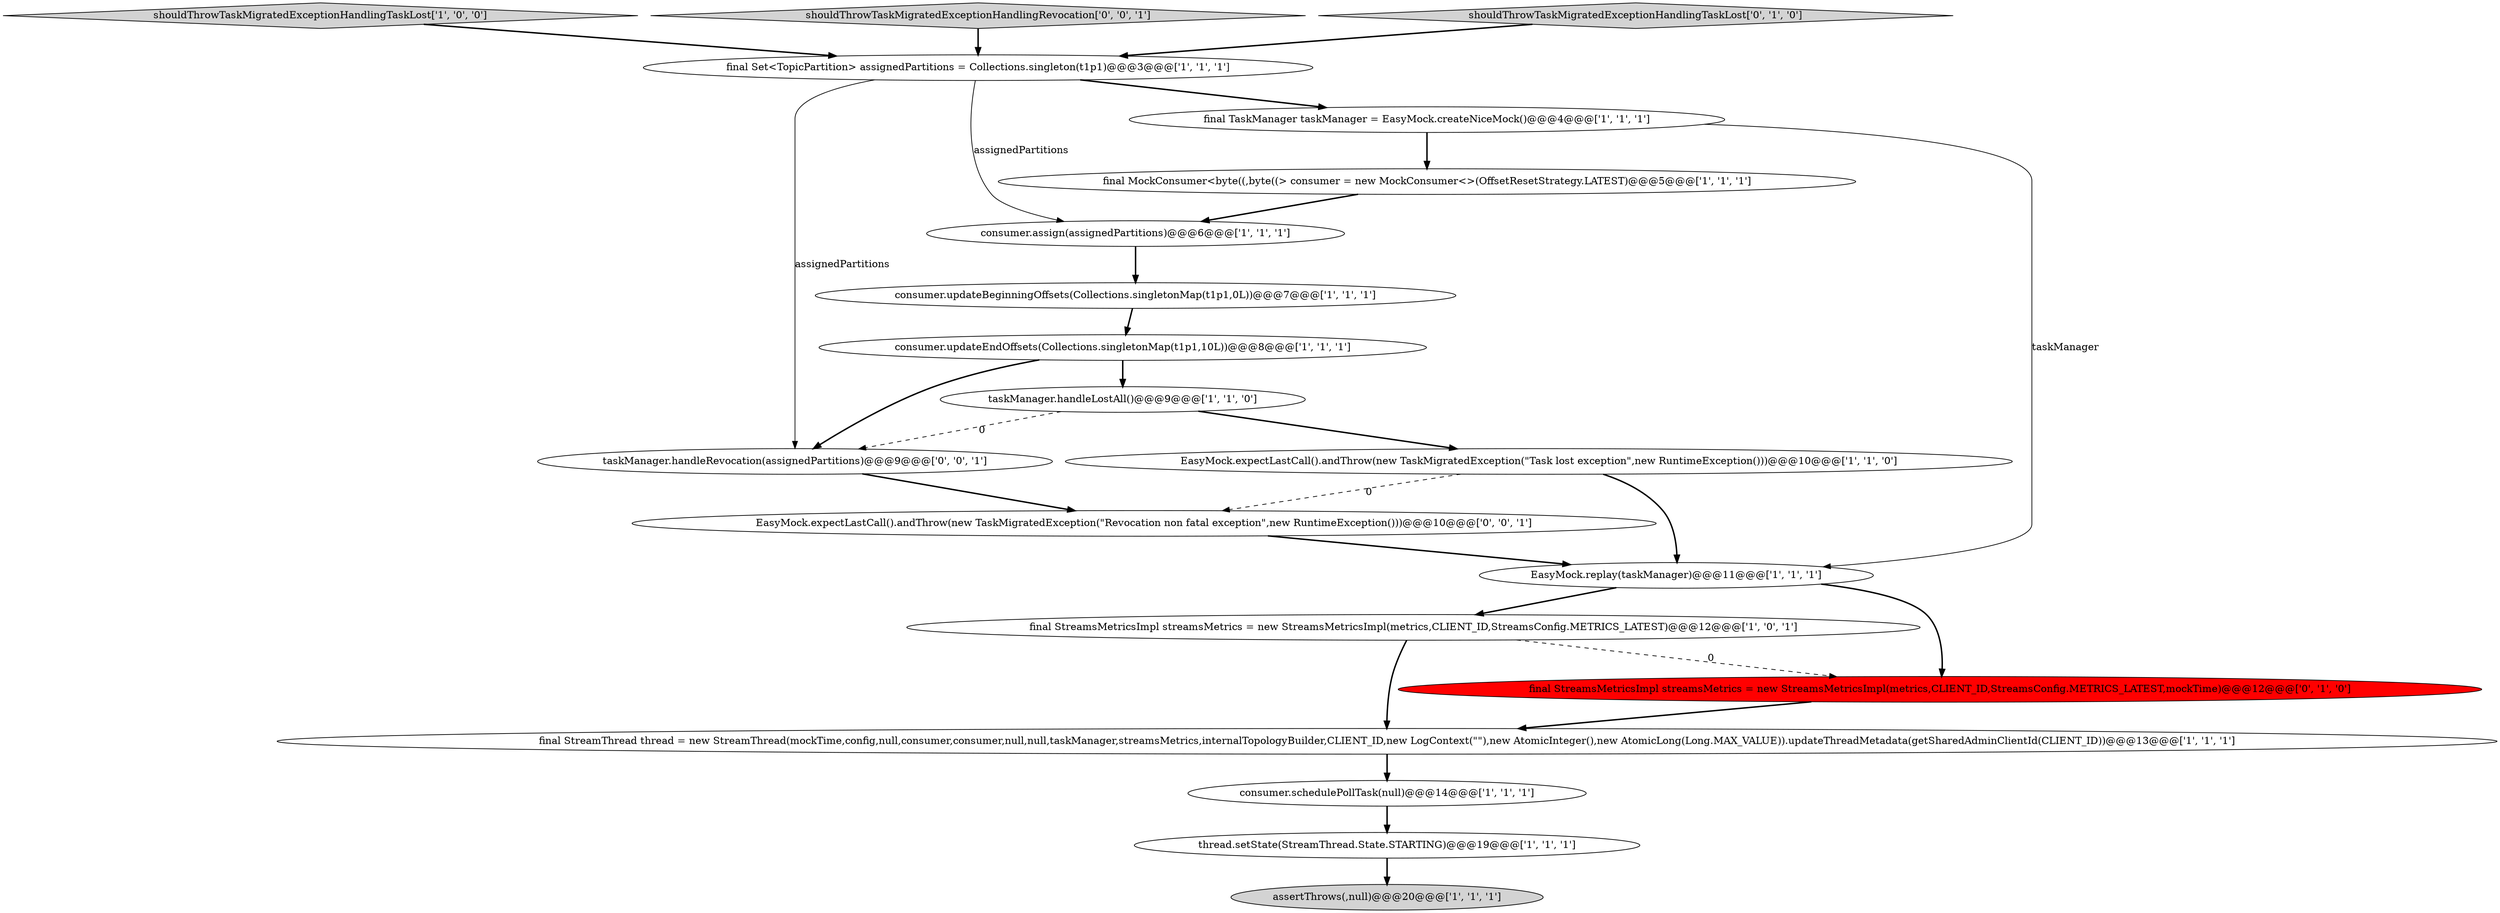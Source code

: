 digraph {
5 [style = filled, label = "shouldThrowTaskMigratedExceptionHandlingTaskLost['1', '0', '0']", fillcolor = lightgray, shape = diamond image = "AAA0AAABBB1BBB"];
18 [style = filled, label = "shouldThrowTaskMigratedExceptionHandlingRevocation['0', '0', '1']", fillcolor = lightgray, shape = diamond image = "AAA0AAABBB3BBB"];
0 [style = filled, label = "consumer.schedulePollTask(null)@@@14@@@['1', '1', '1']", fillcolor = white, shape = ellipse image = "AAA0AAABBB1BBB"];
19 [style = filled, label = "taskManager.handleRevocation(assignedPartitions)@@@9@@@['0', '0', '1']", fillcolor = white, shape = ellipse image = "AAA0AAABBB3BBB"];
8 [style = filled, label = "final StreamThread thread = new StreamThread(mockTime,config,null,consumer,consumer,null,null,taskManager,streamsMetrics,internalTopologyBuilder,CLIENT_ID,new LogContext(\"\"),new AtomicInteger(),new AtomicLong(Long.MAX_VALUE)).updateThreadMetadata(getSharedAdminClientId(CLIENT_ID))@@@13@@@['1', '1', '1']", fillcolor = white, shape = ellipse image = "AAA0AAABBB1BBB"];
11 [style = filled, label = "taskManager.handleLostAll()@@@9@@@['1', '1', '0']", fillcolor = white, shape = ellipse image = "AAA0AAABBB1BBB"];
12 [style = filled, label = "EasyMock.replay(taskManager)@@@11@@@['1', '1', '1']", fillcolor = white, shape = ellipse image = "AAA0AAABBB1BBB"];
14 [style = filled, label = "final StreamsMetricsImpl streamsMetrics = new StreamsMetricsImpl(metrics,CLIENT_ID,StreamsConfig.METRICS_LATEST)@@@12@@@['1', '0', '1']", fillcolor = white, shape = ellipse image = "AAA0AAABBB1BBB"];
15 [style = filled, label = "shouldThrowTaskMigratedExceptionHandlingTaskLost['0', '1', '0']", fillcolor = lightgray, shape = diamond image = "AAA0AAABBB2BBB"];
16 [style = filled, label = "final StreamsMetricsImpl streamsMetrics = new StreamsMetricsImpl(metrics,CLIENT_ID,StreamsConfig.METRICS_LATEST,mockTime)@@@12@@@['0', '1', '0']", fillcolor = red, shape = ellipse image = "AAA1AAABBB2BBB"];
6 [style = filled, label = "final Set<TopicPartition> assignedPartitions = Collections.singleton(t1p1)@@@3@@@['1', '1', '1']", fillcolor = white, shape = ellipse image = "AAA0AAABBB1BBB"];
10 [style = filled, label = "final MockConsumer<byte((,byte((> consumer = new MockConsumer<>(OffsetResetStrategy.LATEST)@@@5@@@['1', '1', '1']", fillcolor = white, shape = ellipse image = "AAA0AAABBB1BBB"];
13 [style = filled, label = "consumer.updateBeginningOffsets(Collections.singletonMap(t1p1,0L))@@@7@@@['1', '1', '1']", fillcolor = white, shape = ellipse image = "AAA0AAABBB1BBB"];
7 [style = filled, label = "EasyMock.expectLastCall().andThrow(new TaskMigratedException(\"Task lost exception\",new RuntimeException()))@@@10@@@['1', '1', '0']", fillcolor = white, shape = ellipse image = "AAA0AAABBB1BBB"];
2 [style = filled, label = "consumer.assign(assignedPartitions)@@@6@@@['1', '1', '1']", fillcolor = white, shape = ellipse image = "AAA0AAABBB1BBB"];
3 [style = filled, label = "assertThrows(,null)@@@20@@@['1', '1', '1']", fillcolor = lightgray, shape = ellipse image = "AAA0AAABBB1BBB"];
9 [style = filled, label = "thread.setState(StreamThread.State.STARTING)@@@19@@@['1', '1', '1']", fillcolor = white, shape = ellipse image = "AAA0AAABBB1BBB"];
4 [style = filled, label = "final TaskManager taskManager = EasyMock.createNiceMock()@@@4@@@['1', '1', '1']", fillcolor = white, shape = ellipse image = "AAA0AAABBB1BBB"];
17 [style = filled, label = "EasyMock.expectLastCall().andThrow(new TaskMigratedException(\"Revocation non fatal exception\",new RuntimeException()))@@@10@@@['0', '0', '1']", fillcolor = white, shape = ellipse image = "AAA0AAABBB3BBB"];
1 [style = filled, label = "consumer.updateEndOffsets(Collections.singletonMap(t1p1,10L))@@@8@@@['1', '1', '1']", fillcolor = white, shape = ellipse image = "AAA0AAABBB1BBB"];
4->10 [style = bold, label=""];
0->9 [style = bold, label=""];
6->2 [style = solid, label="assignedPartitions"];
16->8 [style = bold, label=""];
7->12 [style = bold, label=""];
7->17 [style = dashed, label="0"];
15->6 [style = bold, label=""];
12->16 [style = bold, label=""];
19->17 [style = bold, label=""];
13->1 [style = bold, label=""];
1->11 [style = bold, label=""];
2->13 [style = bold, label=""];
8->0 [style = bold, label=""];
6->4 [style = bold, label=""];
17->12 [style = bold, label=""];
5->6 [style = bold, label=""];
18->6 [style = bold, label=""];
11->19 [style = dashed, label="0"];
12->14 [style = bold, label=""];
6->19 [style = solid, label="assignedPartitions"];
9->3 [style = bold, label=""];
4->12 [style = solid, label="taskManager"];
10->2 [style = bold, label=""];
14->8 [style = bold, label=""];
14->16 [style = dashed, label="0"];
1->19 [style = bold, label=""];
11->7 [style = bold, label=""];
}
